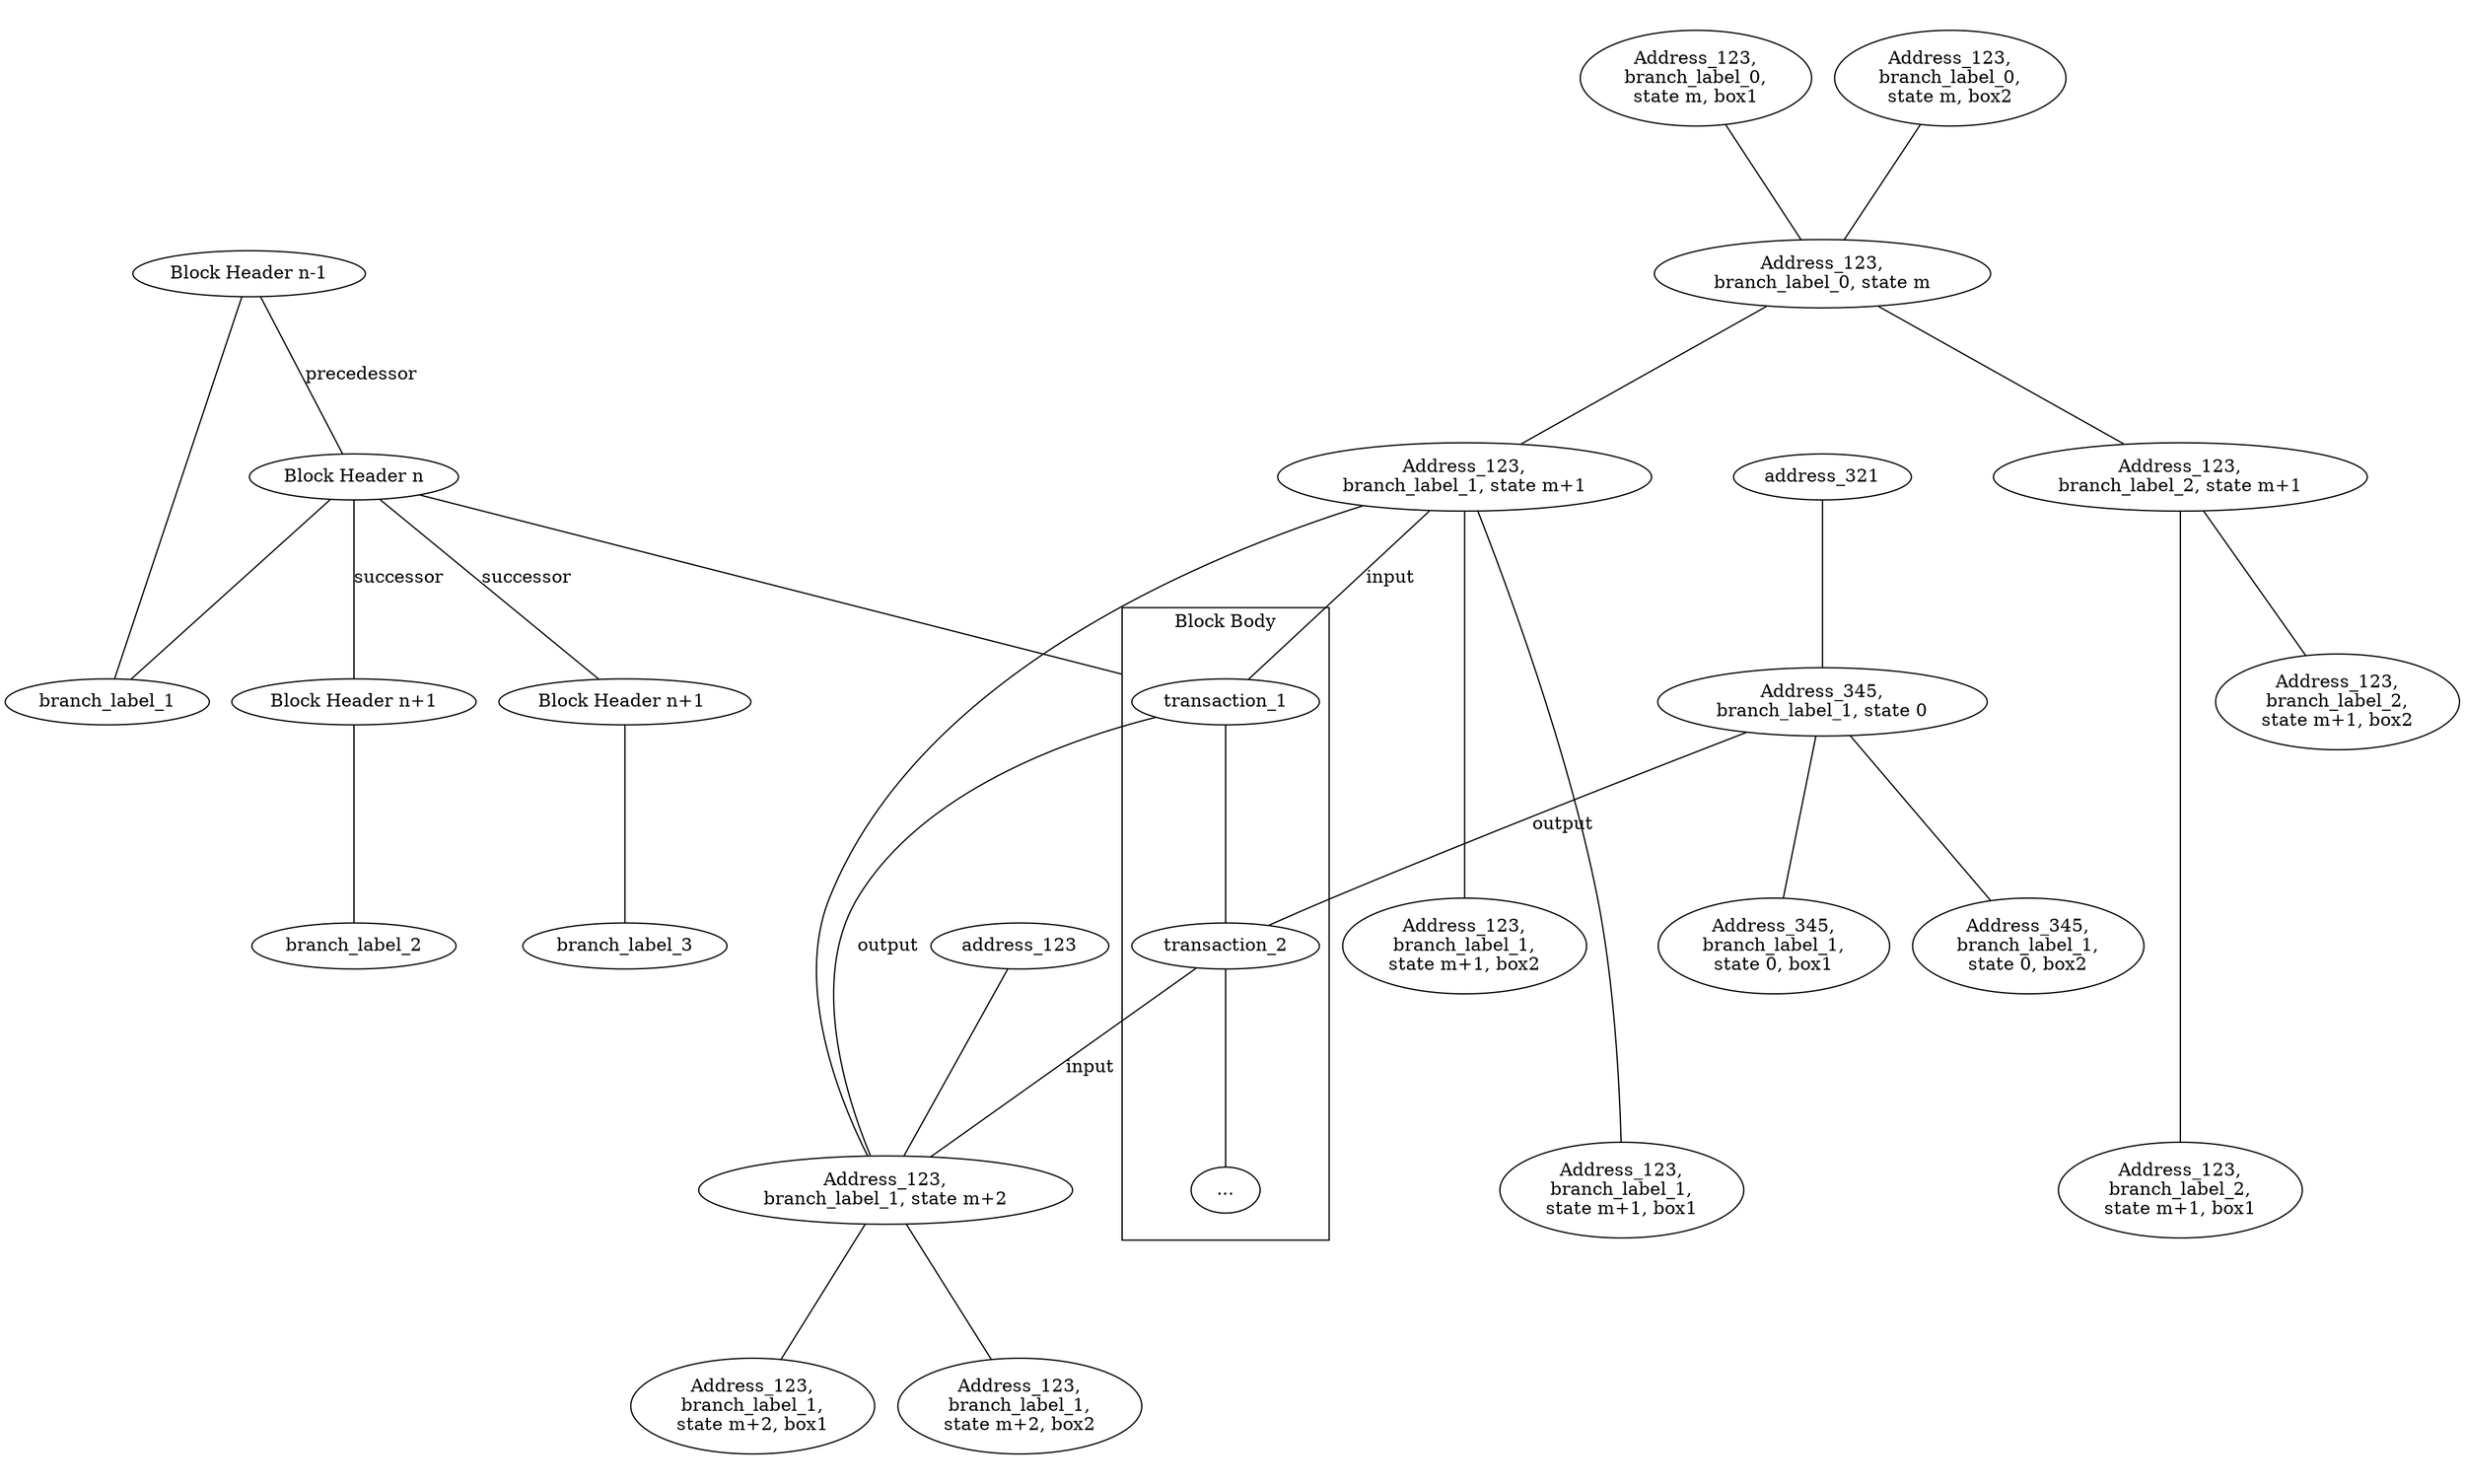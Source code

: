 graph g {
  ratio= 0.6;
  compound=true;
  "Block Header n" [label="Block Header n"]
  "Block Header n-1" -- branch_label_1
  "Block Header n-1" -- "Block Header n" [label = "precedessor"];
  "Block Header n" -- "Block Header n+1" [label = "successor"]
  "Block Header n" -- "Block Header n+1 " [label = "successor"]
  "Block Header n" -- branch_label_1
  "Block Header n" -- transaction_1 [lhead=cluster0]
  "Block Header n+1" -- branch_label_2
  "Block Header n+1 " -- branch_label_3

  subgraph cluster0 {
    label = "Block Body"
    transaction_1 -- transaction_2 -- "...";
  }
  {"Address_123,\nbranch_label_0,\nstate m, box1" "Address_123,\nbranch_label_0,\nstate m, box2"} -- "Address_123,\nbranch_label_0, state m"
  "Address_123,\nbranch_label_0, state m" --  {"Address_123,\nbranch_label_1, state m+1" "Address_123,\nbranch_label_2, state m+1"}
  "Address_123,\nbranch_label_1, state m+1" -- "Address_123,\nbranch_label_1,\nstate m+1, box1" [minlen="3"]
  "Address_123,\nbranch_label_1, state m+1" -- "Address_123,\nbranch_label_1,\nstate m+1, box2" [minlen="2"]
  "Address_123,\nbranch_label_2, state m+1" -- "Address_123,\nbranch_label_2,\nstate m+1, box1" [minlen="3"]
  "Address_123,\nbranch_label_2, state m+1" -- "Address_123,\nbranch_label_2,\nstate m+1, box2"
  "Address_123,\nbranch_label_1, state m+1" -- transaction_1 [label="input"]
  "Address_123,\nbranch_label_1, state m+1" -- "Address_123,\nbranch_label_1, state m+2" -- {"Address_123,\nbranch_label_1,\nstate m+2, box1" "Address_123,\nbranch_label_1,\nstate m+2, box2"}
  transaction_1 -- "Address_123,\nbranch_label_1, state m+2" [label = "output"]
  transaction_2 -- "Address_123,\nbranch_label_1, state m+2" [label="input"]
  address_123 -- "Address_123,\nbranch_label_1, state m+2"
  "Address_345,\nbranch_label_1, state 0" -- transaction_2 [label="output"]
  "Address_345,\nbranch_label_1, state 0" -- {"Address_345,\nbranch_label_1,\nstate 0, box1" "Address_345,\nbranch_label_1,\nstate 0, box2"}
  "address_321" -- "Address_345,\nbranch_label_1, state 0"
}